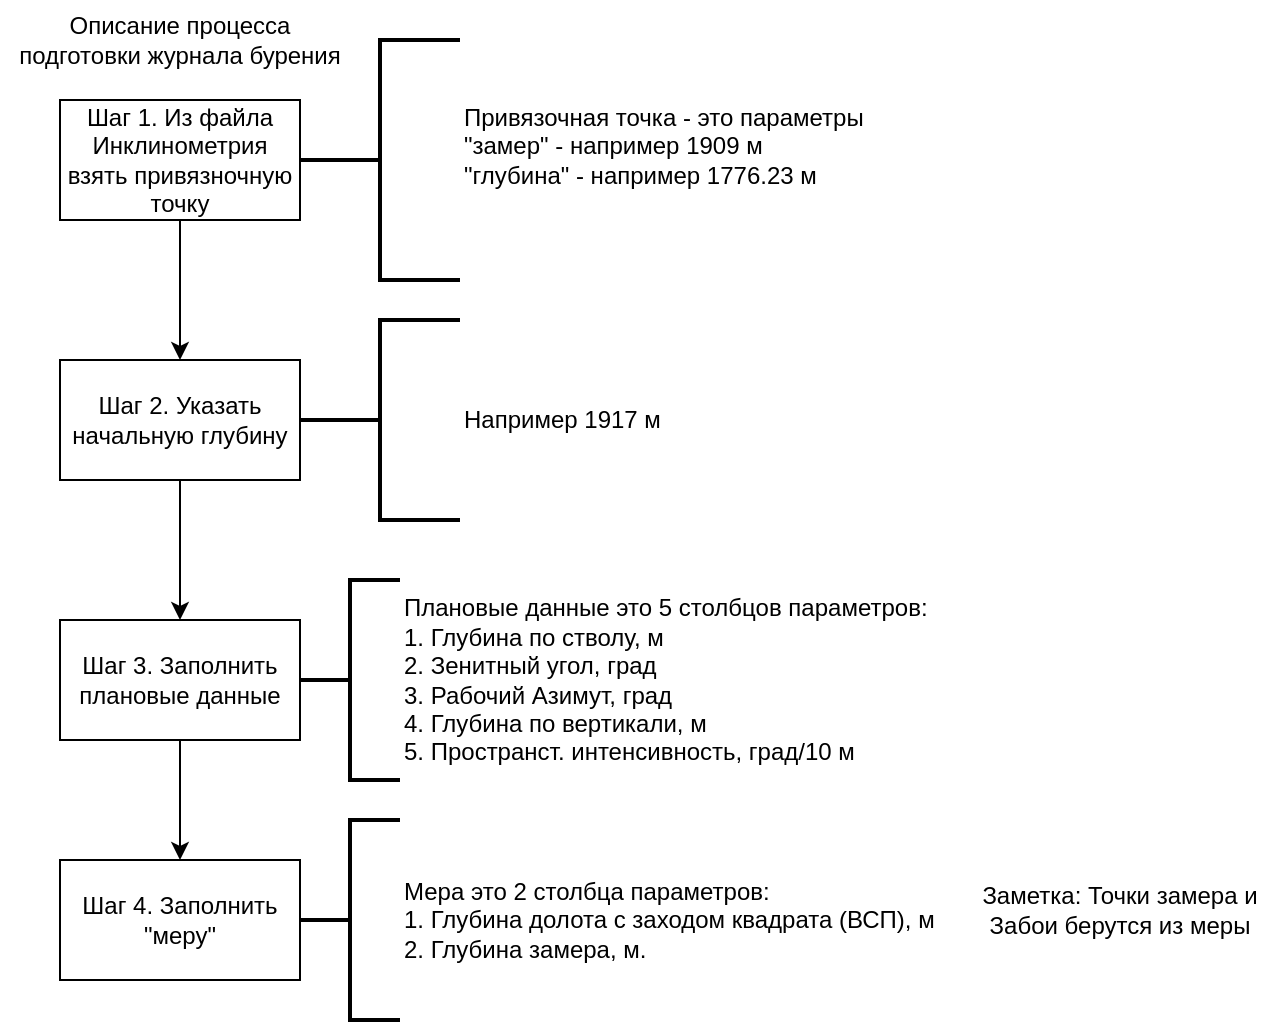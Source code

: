 <mxfile version="24.7.17">
  <diagram name="Страница — 1" id="tmW0ZtS2SYcjEu_bRA6Z">
    <mxGraphModel dx="714" dy="418" grid="1" gridSize="10" guides="1" tooltips="1" connect="1" arrows="1" fold="1" page="1" pageScale="1" pageWidth="827" pageHeight="1169" math="0" shadow="0">
      <root>
        <mxCell id="0" />
        <mxCell id="1" parent="0" />
        <mxCell id="QfJi1jBCSB13lVKtc_BS-1" value="Шаг 1. Из файла Инклинометрия взять привязночную точку" style="rounded=0;whiteSpace=wrap;html=1;" vertex="1" parent="1">
          <mxGeometry x="160" y="100" width="120" height="60" as="geometry" />
        </mxCell>
        <mxCell id="QfJi1jBCSB13lVKtc_BS-2" value="Описание процесса&lt;div&gt;подготовки журнала бурения&lt;/div&gt;" style="text;html=1;align=center;verticalAlign=middle;whiteSpace=wrap;rounded=0;" vertex="1" parent="1">
          <mxGeometry x="130" y="50" width="180" height="40" as="geometry" />
        </mxCell>
        <mxCell id="QfJi1jBCSB13lVKtc_BS-3" value="Привязочная точка - это параметры&lt;div&gt;&quot;замер&quot; - например 1909 м&lt;/div&gt;&lt;div&gt;&quot;глубина&quot; - например 1776.23 м&lt;/div&gt;&lt;div&gt;&lt;br&gt;&lt;/div&gt;" style="strokeWidth=2;html=1;shape=mxgraph.flowchart.annotation_2;align=left;labelPosition=right;pointerEvents=1;" vertex="1" parent="1">
          <mxGeometry x="280" y="70" width="80" height="120" as="geometry" />
        </mxCell>
        <mxCell id="QfJi1jBCSB13lVKtc_BS-5" value="Шаг 2. Указать начальную глубину" style="rounded=0;whiteSpace=wrap;html=1;" vertex="1" parent="1">
          <mxGeometry x="160" y="230" width="120" height="60" as="geometry" />
        </mxCell>
        <mxCell id="QfJi1jBCSB13lVKtc_BS-6" value="" style="endArrow=classic;html=1;rounded=0;exitX=0.5;exitY=1;exitDx=0;exitDy=0;entryX=0.5;entryY=0;entryDx=0;entryDy=0;" edge="1" parent="1" source="QfJi1jBCSB13lVKtc_BS-1" target="QfJi1jBCSB13lVKtc_BS-5">
          <mxGeometry width="50" height="50" relative="1" as="geometry">
            <mxPoint x="60" y="220" as="sourcePoint" />
            <mxPoint x="110" y="170" as="targetPoint" />
          </mxGeometry>
        </mxCell>
        <mxCell id="QfJi1jBCSB13lVKtc_BS-8" value="Например 1917 м" style="strokeWidth=2;html=1;shape=mxgraph.flowchart.annotation_2;align=left;labelPosition=right;pointerEvents=1;" vertex="1" parent="1">
          <mxGeometry x="280" y="210" width="80" height="100" as="geometry" />
        </mxCell>
        <mxCell id="QfJi1jBCSB13lVKtc_BS-9" value="Шаг 3. Заполнить плановые данные" style="rounded=0;whiteSpace=wrap;html=1;" vertex="1" parent="1">
          <mxGeometry x="160" y="360" width="120" height="60" as="geometry" />
        </mxCell>
        <mxCell id="QfJi1jBCSB13lVKtc_BS-10" value="" style="endArrow=classic;html=1;rounded=0;exitX=0.5;exitY=1;exitDx=0;exitDy=0;entryX=0.5;entryY=0;entryDx=0;entryDy=0;" edge="1" parent="1" source="QfJi1jBCSB13lVKtc_BS-5" target="QfJi1jBCSB13lVKtc_BS-9">
          <mxGeometry width="50" height="50" relative="1" as="geometry">
            <mxPoint x="50" y="360" as="sourcePoint" />
            <mxPoint x="100" y="310" as="targetPoint" />
          </mxGeometry>
        </mxCell>
        <mxCell id="QfJi1jBCSB13lVKtc_BS-11" value="Плановые данные это 5 столбцов параметров:&lt;div&gt;1.&amp;nbsp;Глубина по стволу, м&lt;/div&gt;&lt;div&gt;2.&amp;nbsp;Зенитный угол, град&lt;/div&gt;&lt;div&gt;3.&amp;nbsp;Рабочий Азимут, град&lt;/div&gt;&lt;div&gt;4.&amp;nbsp;Глубина по вертикали, м&lt;/div&gt;&lt;div&gt;5.&amp;nbsp;Пространст. интенсивность, град/10 м&lt;/div&gt;" style="strokeWidth=2;html=1;shape=mxgraph.flowchart.annotation_2;align=left;labelPosition=right;pointerEvents=1;" vertex="1" parent="1">
          <mxGeometry x="280" y="340" width="50" height="100" as="geometry" />
        </mxCell>
        <mxCell id="QfJi1jBCSB13lVKtc_BS-12" value="Шаг 4. Заполнить &quot;меру&quot;" style="rounded=0;whiteSpace=wrap;html=1;" vertex="1" parent="1">
          <mxGeometry x="160" y="480" width="120" height="60" as="geometry" />
        </mxCell>
        <mxCell id="QfJi1jBCSB13lVKtc_BS-13" value="" style="endArrow=classic;html=1;rounded=0;exitX=0.5;exitY=1;exitDx=0;exitDy=0;entryX=0.5;entryY=0;entryDx=0;entryDy=0;" edge="1" parent="1" source="QfJi1jBCSB13lVKtc_BS-9" target="QfJi1jBCSB13lVKtc_BS-12">
          <mxGeometry width="50" height="50" relative="1" as="geometry">
            <mxPoint x="80" y="520" as="sourcePoint" />
            <mxPoint x="130" y="470" as="targetPoint" />
          </mxGeometry>
        </mxCell>
        <mxCell id="QfJi1jBCSB13lVKtc_BS-14" value="Мера это 2 столбца параметров:&lt;div&gt;1.&amp;nbsp;Глубина долота с заходом квадрата (ВСП), м&lt;/div&gt;&lt;div&gt;2.&amp;nbsp;Глубина замера, м.&lt;/div&gt;" style="strokeWidth=2;html=1;shape=mxgraph.flowchart.annotation_2;align=left;labelPosition=right;pointerEvents=1;" vertex="1" parent="1">
          <mxGeometry x="280" y="460" width="50" height="100" as="geometry" />
        </mxCell>
        <mxCell id="QfJi1jBCSB13lVKtc_BS-21" value="Заметка: Точки замера и Забои берутся из меры" style="text;html=1;align=center;verticalAlign=middle;whiteSpace=wrap;rounded=0;" vertex="1" parent="1">
          <mxGeometry x="620" y="490" width="140" height="30" as="geometry" />
        </mxCell>
      </root>
    </mxGraphModel>
  </diagram>
</mxfile>
